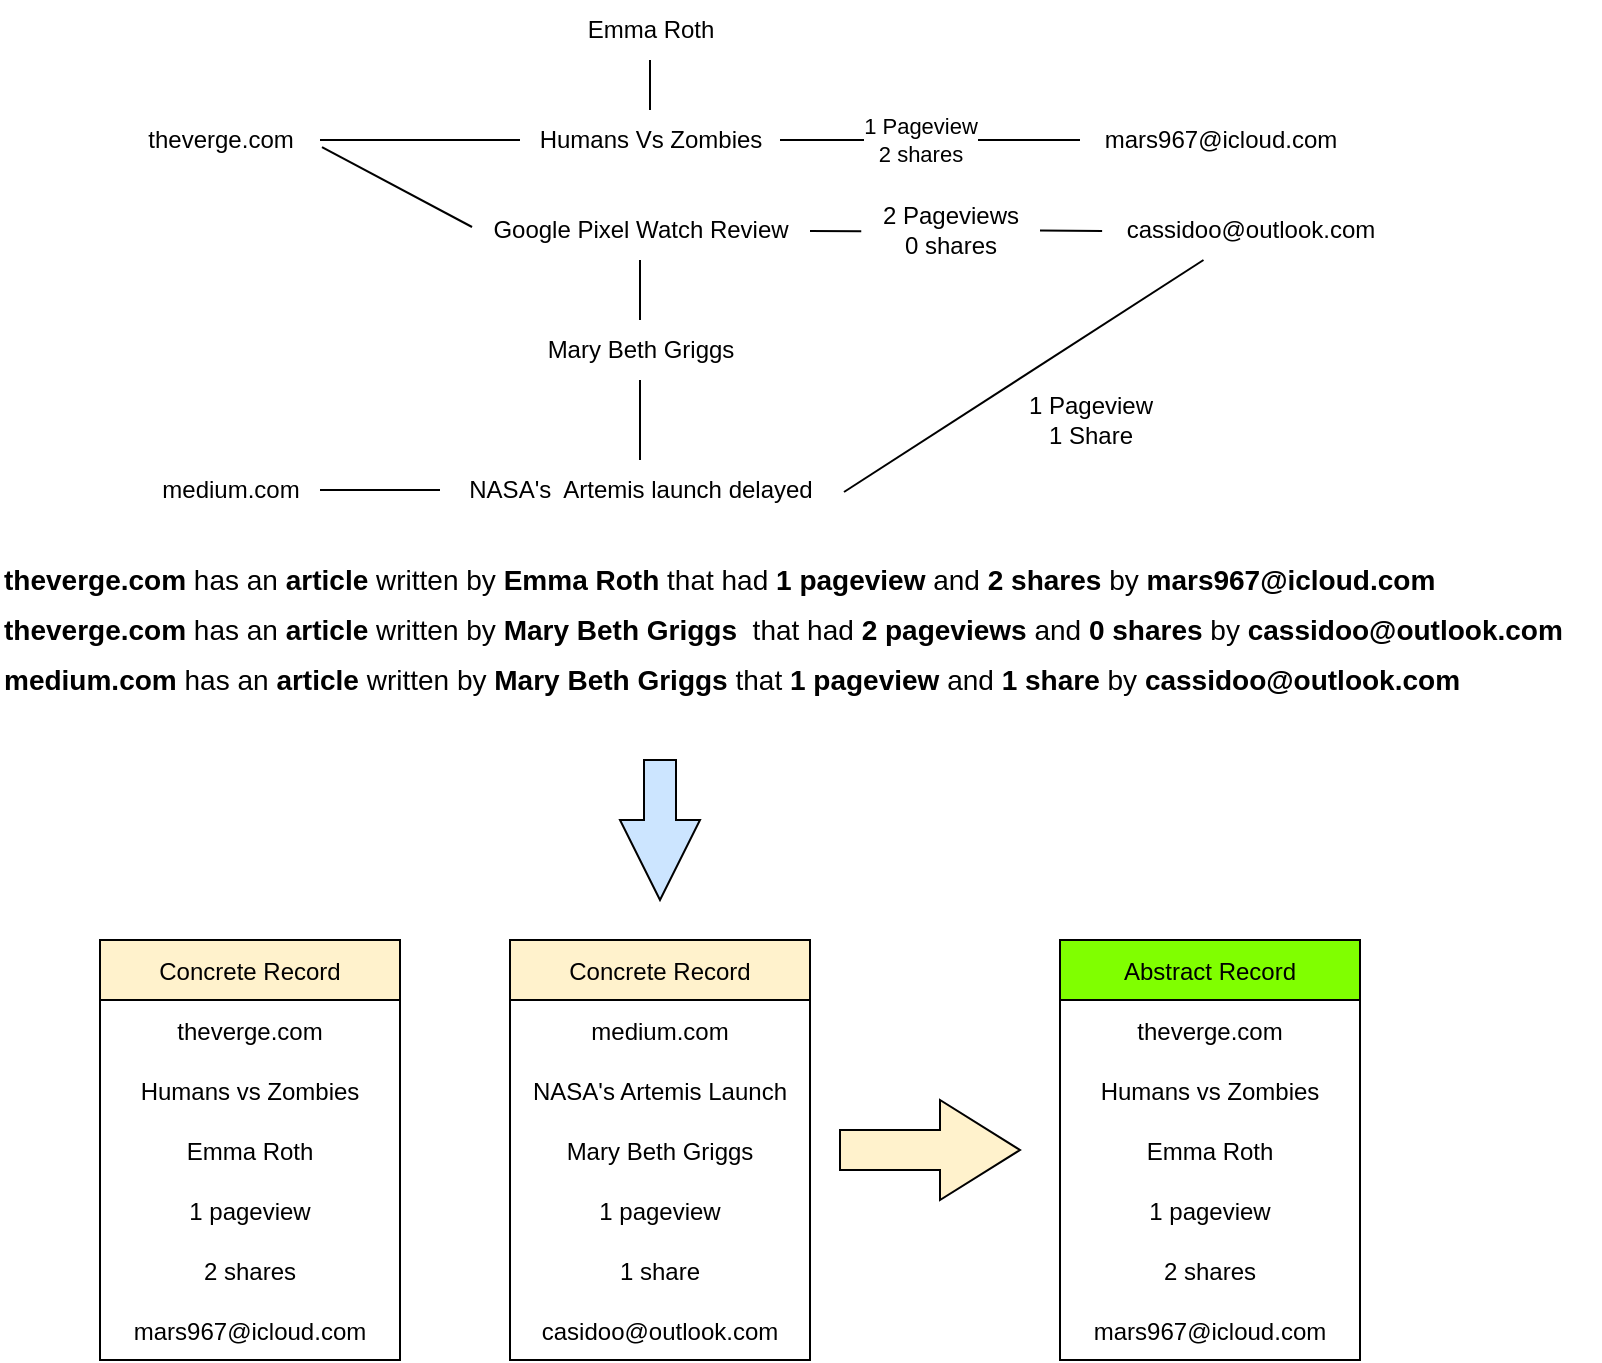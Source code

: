<mxfile version="20.3.0" type="device"><diagram id="_qi3bi2GXQSLPFcrRHTM" name="Page-1"><mxGraphModel dx="946" dy="672" grid="1" gridSize="10" guides="1" tooltips="1" connect="1" arrows="1" fold="1" page="1" pageScale="1" pageWidth="850" pageHeight="1100" math="0" shadow="0"><root><mxCell id="0"/><mxCell id="1" parent="0"/><mxCell id="85cuSfjw54uFMJIVhBJB-24" style="edgeStyle=none;rounded=0;orthogonalLoop=1;jettySize=auto;html=1;entryX=1.01;entryY=0.533;entryDx=0;entryDy=0;entryPerimeter=0;endArrow=none;endFill=0;" edge="1" parent="1" source="85cuSfjw54uFMJIVhBJB-11" target="85cuSfjw54uFMJIVhBJB-18"><mxGeometry relative="1" as="geometry"/></mxCell><mxCell id="85cuSfjw54uFMJIVhBJB-5" style="edgeStyle=orthogonalEdgeStyle;rounded=0;orthogonalLoop=1;jettySize=auto;html=1;endArrow=none;endFill=0;" edge="1" parent="1" source="85cuSfjw54uFMJIVhBJB-1" target="85cuSfjw54uFMJIVhBJB-2"><mxGeometry relative="1" as="geometry"/></mxCell><mxCell id="85cuSfjw54uFMJIVhBJB-10" style="rounded=0;orthogonalLoop=1;jettySize=auto;html=1;entryX=0.006;entryY=0.45;entryDx=0;entryDy=0;entryPerimeter=0;endArrow=none;endFill=0;exitX=1.01;exitY=0.617;exitDx=0;exitDy=0;exitPerimeter=0;" edge="1" parent="1" source="85cuSfjw54uFMJIVhBJB-1" target="85cuSfjw54uFMJIVhBJB-9"><mxGeometry relative="1" as="geometry"/></mxCell><mxCell id="85cuSfjw54uFMJIVhBJB-1" value="theverge.com" style="text;html=1;align=center;verticalAlign=middle;resizable=0;points=[];autosize=1;strokeColor=none;fillColor=none;" vertex="1" parent="1"><mxGeometry x="100" y="95" width="100" height="30" as="geometry"/></mxCell><mxCell id="85cuSfjw54uFMJIVhBJB-6" style="edgeStyle=orthogonalEdgeStyle;rounded=0;orthogonalLoop=1;jettySize=auto;html=1;endArrow=none;endFill=0;" edge="1" parent="1" source="85cuSfjw54uFMJIVhBJB-2" target="85cuSfjw54uFMJIVhBJB-4"><mxGeometry relative="1" as="geometry"/></mxCell><mxCell id="85cuSfjw54uFMJIVhBJB-7" value="1 Pageview&lt;br&gt;2 shares" style="edgeLabel;html=1;align=center;verticalAlign=middle;resizable=0;points=[];" vertex="1" connectable="0" parent="85cuSfjw54uFMJIVhBJB-6"><mxGeometry x="-0.213" y="-1" relative="1" as="geometry"><mxPoint x="11" y="-1" as="offset"/></mxGeometry></mxCell><mxCell id="85cuSfjw54uFMJIVhBJB-2" value="Humans Vs Zombies" style="text;html=1;align=center;verticalAlign=middle;resizable=0;points=[];autosize=1;strokeColor=none;fillColor=none;" vertex="1" parent="1"><mxGeometry x="300" y="95" width="130" height="30" as="geometry"/></mxCell><mxCell id="85cuSfjw54uFMJIVhBJB-8" style="edgeStyle=orthogonalEdgeStyle;rounded=0;orthogonalLoop=1;jettySize=auto;html=1;endArrow=none;endFill=0;" edge="1" parent="1" source="85cuSfjw54uFMJIVhBJB-3" target="85cuSfjw54uFMJIVhBJB-2"><mxGeometry relative="1" as="geometry"/></mxCell><mxCell id="85cuSfjw54uFMJIVhBJB-3" value="Emma Roth" style="text;html=1;align=center;verticalAlign=middle;resizable=0;points=[];autosize=1;strokeColor=none;fillColor=none;" vertex="1" parent="1"><mxGeometry x="320" y="40" width="90" height="30" as="geometry"/></mxCell><mxCell id="85cuSfjw54uFMJIVhBJB-4" value="mars967@icloud.com" style="text;html=1;align=center;verticalAlign=middle;resizable=0;points=[];autosize=1;strokeColor=none;fillColor=none;" vertex="1" parent="1"><mxGeometry x="580" y="95" width="140" height="30" as="geometry"/></mxCell><mxCell id="85cuSfjw54uFMJIVhBJB-12" style="edgeStyle=none;rounded=0;orthogonalLoop=1;jettySize=auto;html=1;entryX=0.007;entryY=0.517;entryDx=0;entryDy=0;entryPerimeter=0;endArrow=none;endFill=0;startArrow=none;" edge="1" parent="1" source="85cuSfjw54uFMJIVhBJB-13" target="85cuSfjw54uFMJIVhBJB-11"><mxGeometry relative="1" as="geometry"/></mxCell><mxCell id="85cuSfjw54uFMJIVhBJB-9" value="Google Pixel Watch Review" style="text;html=1;align=center;verticalAlign=middle;resizable=0;points=[];autosize=1;strokeColor=none;fillColor=none;" vertex="1" parent="1"><mxGeometry x="275" y="140" width="170" height="30" as="geometry"/></mxCell><mxCell id="85cuSfjw54uFMJIVhBJB-11" value="cassidoo@outlook.com" style="text;html=1;align=center;verticalAlign=middle;resizable=0;points=[];autosize=1;strokeColor=none;fillColor=none;" vertex="1" parent="1"><mxGeometry x="590" y="140" width="150" height="30" as="geometry"/></mxCell><mxCell id="85cuSfjw54uFMJIVhBJB-13" value="2 Pageviews&lt;br&gt;0 shares" style="text;html=1;align=center;verticalAlign=middle;resizable=0;points=[];autosize=1;strokeColor=none;fillColor=none;" vertex="1" parent="1"><mxGeometry x="470" y="135" width="90" height="40" as="geometry"/></mxCell><mxCell id="85cuSfjw54uFMJIVhBJB-14" value="" style="edgeStyle=none;rounded=0;orthogonalLoop=1;jettySize=auto;html=1;entryX=0.007;entryY=0.517;entryDx=0;entryDy=0;entryPerimeter=0;endArrow=none;endFill=0;" edge="1" parent="1" source="85cuSfjw54uFMJIVhBJB-9" target="85cuSfjw54uFMJIVhBJB-13"><mxGeometry relative="1" as="geometry"><mxPoint x="450" y="155.201" as="sourcePoint"/><mxPoint x="581.05" y="155.51" as="targetPoint"/></mxGeometry></mxCell><mxCell id="85cuSfjw54uFMJIVhBJB-16" value="" style="edgeStyle=none;rounded=0;orthogonalLoop=1;jettySize=auto;html=1;endArrow=none;endFill=0;" edge="1" parent="1" source="85cuSfjw54uFMJIVhBJB-15" target="85cuSfjw54uFMJIVhBJB-9"><mxGeometry relative="1" as="geometry"/></mxCell><mxCell id="85cuSfjw54uFMJIVhBJB-15" value="Mary Beth Griggs" style="text;html=1;align=center;verticalAlign=middle;resizable=0;points=[];autosize=1;strokeColor=none;fillColor=none;" vertex="1" parent="1"><mxGeometry x="300" y="200" width="120" height="30" as="geometry"/></mxCell><mxCell id="85cuSfjw54uFMJIVhBJB-19" style="edgeStyle=none;rounded=0;orthogonalLoop=1;jettySize=auto;html=1;endArrow=none;endFill=0;" edge="1" parent="1" source="85cuSfjw54uFMJIVhBJB-17" target="85cuSfjw54uFMJIVhBJB-18"><mxGeometry relative="1" as="geometry"><mxPoint x="220" y="285" as="sourcePoint"/></mxGeometry></mxCell><mxCell id="85cuSfjw54uFMJIVhBJB-17" value="medium.com" style="text;html=1;align=center;verticalAlign=middle;resizable=0;points=[];autosize=1;strokeColor=none;fillColor=none;" vertex="1" parent="1"><mxGeometry x="110" y="270" width="90" height="30" as="geometry"/></mxCell><mxCell id="85cuSfjw54uFMJIVhBJB-22" style="edgeStyle=none;rounded=0;orthogonalLoop=1;jettySize=auto;html=1;endArrow=none;endFill=0;" edge="1" parent="1" source="85cuSfjw54uFMJIVhBJB-18" target="85cuSfjw54uFMJIVhBJB-15"><mxGeometry relative="1" as="geometry"/></mxCell><mxCell id="85cuSfjw54uFMJIVhBJB-18" value="NASA's&amp;nbsp; Artemis launch delayed" style="text;html=1;align=center;verticalAlign=middle;resizable=0;points=[];autosize=1;strokeColor=none;fillColor=none;" vertex="1" parent="1"><mxGeometry x="260" y="270" width="200" height="30" as="geometry"/></mxCell><mxCell id="85cuSfjw54uFMJIVhBJB-20" style="edgeStyle=none;rounded=0;orthogonalLoop=1;jettySize=auto;html=1;entryX=0.5;entryY=1.133;entryDx=0;entryDy=0;entryPerimeter=0;endArrow=none;endFill=0;" edge="1" parent="1" source="85cuSfjw54uFMJIVhBJB-15" target="85cuSfjw54uFMJIVhBJB-15"><mxGeometry relative="1" as="geometry"/></mxCell><mxCell id="85cuSfjw54uFMJIVhBJB-26" value="1 Pageview&lt;br&gt;1 Share" style="text;html=1;align=center;verticalAlign=middle;resizable=0;points=[];autosize=1;strokeColor=none;fillColor=none;" vertex="1" parent="1"><mxGeometry x="540" y="230" width="90" height="40" as="geometry"/></mxCell><mxCell id="85cuSfjw54uFMJIVhBJB-30" value="Concrete Record" style="swimlane;fontStyle=0;childLayout=stackLayout;horizontal=1;startSize=30;horizontalStack=0;resizeParent=1;resizeParentMax=0;resizeLast=0;collapsible=1;marginBottom=0;fillColor=#FFF2CC;align=center;" vertex="1" parent="1"><mxGeometry x="90" y="510" width="150" height="210" as="geometry"/></mxCell><mxCell id="85cuSfjw54uFMJIVhBJB-31" value="theverge.com" style="text;strokeColor=none;fillColor=none;align=center;verticalAlign=middle;spacingLeft=4;spacingRight=4;overflow=hidden;points=[[0,0.5],[1,0.5]];portConstraint=eastwest;rotatable=0;" vertex="1" parent="85cuSfjw54uFMJIVhBJB-30"><mxGeometry y="30" width="150" height="30" as="geometry"/></mxCell><mxCell id="85cuSfjw54uFMJIVhBJB-33" value="Humans vs Zombies" style="text;strokeColor=none;fillColor=none;align=center;verticalAlign=middle;spacingLeft=4;spacingRight=4;overflow=hidden;points=[[0,0.5],[1,0.5]];portConstraint=eastwest;rotatable=0;" vertex="1" parent="85cuSfjw54uFMJIVhBJB-30"><mxGeometry y="60" width="150" height="30" as="geometry"/></mxCell><mxCell id="85cuSfjw54uFMJIVhBJB-34" value="Emma Roth" style="text;strokeColor=none;fillColor=none;align=center;verticalAlign=middle;spacingLeft=4;spacingRight=4;overflow=hidden;points=[[0,0.5],[1,0.5]];portConstraint=eastwest;rotatable=0;" vertex="1" parent="85cuSfjw54uFMJIVhBJB-30"><mxGeometry y="90" width="150" height="30" as="geometry"/></mxCell><mxCell id="85cuSfjw54uFMJIVhBJB-35" value="1 pageview" style="text;strokeColor=none;fillColor=none;align=center;verticalAlign=middle;spacingLeft=4;spacingRight=4;overflow=hidden;points=[[0,0.5],[1,0.5]];portConstraint=eastwest;rotatable=0;" vertex="1" parent="85cuSfjw54uFMJIVhBJB-30"><mxGeometry y="120" width="150" height="30" as="geometry"/></mxCell><mxCell id="85cuSfjw54uFMJIVhBJB-36" value="2 shares" style="text;strokeColor=none;fillColor=none;align=center;verticalAlign=middle;spacingLeft=4;spacingRight=4;overflow=hidden;points=[[0,0.5],[1,0.5]];portConstraint=eastwest;rotatable=0;" vertex="1" parent="85cuSfjw54uFMJIVhBJB-30"><mxGeometry y="150" width="150" height="30" as="geometry"/></mxCell><mxCell id="85cuSfjw54uFMJIVhBJB-37" value="mars967@icloud.com" style="text;strokeColor=none;fillColor=none;align=center;verticalAlign=middle;spacingLeft=4;spacingRight=4;overflow=hidden;points=[[0,0.5],[1,0.5]];portConstraint=eastwest;rotatable=0;" vertex="1" parent="85cuSfjw54uFMJIVhBJB-30"><mxGeometry y="180" width="150" height="30" as="geometry"/></mxCell><mxCell id="85cuSfjw54uFMJIVhBJB-38" value="Concrete Record" style="swimlane;fontStyle=0;childLayout=stackLayout;horizontal=1;startSize=30;horizontalStack=0;resizeParent=1;resizeParentMax=0;resizeLast=0;collapsible=1;marginBottom=0;fillColor=#FFF2CC;align=center;" vertex="1" parent="1"><mxGeometry x="295" y="510" width="150" height="210" as="geometry"/></mxCell><mxCell id="85cuSfjw54uFMJIVhBJB-39" value="medium.com" style="text;strokeColor=none;fillColor=none;align=center;verticalAlign=middle;spacingLeft=4;spacingRight=4;overflow=hidden;points=[[0,0.5],[1,0.5]];portConstraint=eastwest;rotatable=0;" vertex="1" parent="85cuSfjw54uFMJIVhBJB-38"><mxGeometry y="30" width="150" height="30" as="geometry"/></mxCell><mxCell id="85cuSfjw54uFMJIVhBJB-40" value="NASA's Artemis Launch" style="text;strokeColor=none;fillColor=none;align=center;verticalAlign=middle;spacingLeft=4;spacingRight=4;overflow=hidden;points=[[0,0.5],[1,0.5]];portConstraint=eastwest;rotatable=0;" vertex="1" parent="85cuSfjw54uFMJIVhBJB-38"><mxGeometry y="60" width="150" height="30" as="geometry"/></mxCell><mxCell id="85cuSfjw54uFMJIVhBJB-41" value="Mary Beth Griggs" style="text;strokeColor=none;fillColor=none;align=center;verticalAlign=middle;spacingLeft=4;spacingRight=4;overflow=hidden;points=[[0,0.5],[1,0.5]];portConstraint=eastwest;rotatable=0;" vertex="1" parent="85cuSfjw54uFMJIVhBJB-38"><mxGeometry y="90" width="150" height="30" as="geometry"/></mxCell><mxCell id="85cuSfjw54uFMJIVhBJB-42" value="1 pageview" style="text;strokeColor=none;fillColor=none;align=center;verticalAlign=middle;spacingLeft=4;spacingRight=4;overflow=hidden;points=[[0,0.5],[1,0.5]];portConstraint=eastwest;rotatable=0;" vertex="1" parent="85cuSfjw54uFMJIVhBJB-38"><mxGeometry y="120" width="150" height="30" as="geometry"/></mxCell><mxCell id="85cuSfjw54uFMJIVhBJB-43" value="1 share" style="text;strokeColor=none;fillColor=none;align=center;verticalAlign=middle;spacingLeft=4;spacingRight=4;overflow=hidden;points=[[0,0.5],[1,0.5]];portConstraint=eastwest;rotatable=0;" vertex="1" parent="85cuSfjw54uFMJIVhBJB-38"><mxGeometry y="150" width="150" height="30" as="geometry"/></mxCell><mxCell id="85cuSfjw54uFMJIVhBJB-44" value="casidoo@outlook.com" style="text;strokeColor=none;fillColor=none;align=center;verticalAlign=middle;spacingLeft=4;spacingRight=4;overflow=hidden;points=[[0,0.5],[1,0.5]];portConstraint=eastwest;rotatable=0;" vertex="1" parent="85cuSfjw54uFMJIVhBJB-38"><mxGeometry y="180" width="150" height="30" as="geometry"/></mxCell><mxCell id="85cuSfjw54uFMJIVhBJB-45" value="Abstract Record" style="swimlane;fontStyle=0;childLayout=stackLayout;horizontal=1;startSize=30;horizontalStack=0;resizeParent=1;resizeParentMax=0;resizeLast=0;collapsible=1;marginBottom=0;fillColor=#80FF00;align=center;" vertex="1" parent="1"><mxGeometry x="570" y="510" width="150" height="210" as="geometry"/></mxCell><mxCell id="85cuSfjw54uFMJIVhBJB-46" value="theverge.com" style="text;strokeColor=none;fillColor=none;align=center;verticalAlign=middle;spacingLeft=4;spacingRight=4;overflow=hidden;points=[[0,0.5],[1,0.5]];portConstraint=eastwest;rotatable=0;" vertex="1" parent="85cuSfjw54uFMJIVhBJB-45"><mxGeometry y="30" width="150" height="30" as="geometry"/></mxCell><mxCell id="85cuSfjw54uFMJIVhBJB-47" value="Humans vs Zombies" style="text;strokeColor=none;fillColor=none;align=center;verticalAlign=middle;spacingLeft=4;spacingRight=4;overflow=hidden;points=[[0,0.5],[1,0.5]];portConstraint=eastwest;rotatable=0;" vertex="1" parent="85cuSfjw54uFMJIVhBJB-45"><mxGeometry y="60" width="150" height="30" as="geometry"/></mxCell><mxCell id="85cuSfjw54uFMJIVhBJB-48" value="Emma Roth" style="text;strokeColor=none;fillColor=none;align=center;verticalAlign=middle;spacingLeft=4;spacingRight=4;overflow=hidden;points=[[0,0.5],[1,0.5]];portConstraint=eastwest;rotatable=0;" vertex="1" parent="85cuSfjw54uFMJIVhBJB-45"><mxGeometry y="90" width="150" height="30" as="geometry"/></mxCell><mxCell id="85cuSfjw54uFMJIVhBJB-49" value="1 pageview" style="text;strokeColor=none;fillColor=none;align=center;verticalAlign=middle;spacingLeft=4;spacingRight=4;overflow=hidden;points=[[0,0.5],[1,0.5]];portConstraint=eastwest;rotatable=0;" vertex="1" parent="85cuSfjw54uFMJIVhBJB-45"><mxGeometry y="120" width="150" height="30" as="geometry"/></mxCell><mxCell id="85cuSfjw54uFMJIVhBJB-50" value="2 shares" style="text;strokeColor=none;fillColor=none;align=center;verticalAlign=middle;spacingLeft=4;spacingRight=4;overflow=hidden;points=[[0,0.5],[1,0.5]];portConstraint=eastwest;rotatable=0;" vertex="1" parent="85cuSfjw54uFMJIVhBJB-45"><mxGeometry y="150" width="150" height="30" as="geometry"/></mxCell><mxCell id="85cuSfjw54uFMJIVhBJB-51" value="mars967@icloud.com" style="text;strokeColor=none;fillColor=none;align=center;verticalAlign=middle;spacingLeft=4;spacingRight=4;overflow=hidden;points=[[0,0.5],[1,0.5]];portConstraint=eastwest;rotatable=0;" vertex="1" parent="85cuSfjw54uFMJIVhBJB-45"><mxGeometry y="180" width="150" height="30" as="geometry"/></mxCell><mxCell id="85cuSfjw54uFMJIVhBJB-52" value="" style="html=1;shadow=0;dashed=0;align=center;verticalAlign=middle;shape=mxgraph.arrows2.arrow;dy=0.6;dx=40;direction=south;notch=0;fillColor=#CCE5FF;" vertex="1" parent="1"><mxGeometry x="350" y="420" width="40" height="70" as="geometry"/></mxCell><mxCell id="85cuSfjw54uFMJIVhBJB-53" value="" style="html=1;shadow=0;dashed=0;align=center;verticalAlign=middle;shape=mxgraph.arrows2.arrow;dy=0.6;dx=40;notch=0;fillColor=#FFF2CC;" vertex="1" parent="1"><mxGeometry x="460" y="590" width="90" height="50" as="geometry"/></mxCell><mxCell id="85cuSfjw54uFMJIVhBJB-54" value="&lt;font style=&quot;font-size: 14px;&quot;&gt;&lt;b&gt;theverge.com&lt;/b&gt; has an &lt;b&gt;article&lt;/b&gt; written by &lt;b&gt;Emma Roth&lt;/b&gt; that had &lt;b&gt;1 pageview&lt;/b&gt; and &lt;b&gt;2 shares&lt;/b&gt;&amp;nbsp;by&amp;nbsp;&lt;b&gt;mars967@icloud.com&amp;nbsp;&lt;/b&gt;&lt;/font&gt;" style="text;html=1;align=left;verticalAlign=middle;resizable=0;points=[];autosize=1;strokeColor=none;fillColor=none;" vertex="1" parent="1"><mxGeometry x="40" y="315" width="740" height="30" as="geometry"/></mxCell><mxCell id="85cuSfjw54uFMJIVhBJB-55" value="&lt;b&gt;theverge.com&lt;/b&gt; has an &lt;b&gt;article&lt;/b&gt; written by &lt;b&gt;Mary Beth Griggs&lt;/b&gt;&amp;nbsp; that had &lt;b&gt;2 pageviews&lt;/b&gt; and &lt;b&gt;0 shares&lt;/b&gt;&amp;nbsp;by&amp;nbsp;&lt;b&gt;cassidoo@outlook.com&lt;/b&gt;" style="text;html=1;align=left;verticalAlign=middle;resizable=0;points=[];autosize=1;strokeColor=none;fillColor=none;fontSize=14;" vertex="1" parent="1"><mxGeometry x="40" y="340" width="800" height="30" as="geometry"/></mxCell><mxCell id="85cuSfjw54uFMJIVhBJB-56" value="&lt;b&gt;medium.com&lt;/b&gt; has an &lt;b&gt;article&lt;/b&gt; written by &lt;b&gt;Mary Beth Griggs&lt;/b&gt; that &lt;b&gt;1 pageview &lt;/b&gt;and &lt;b&gt;1 share&lt;/b&gt; by &lt;b&gt;cassidoo@outlook.com&lt;/b&gt;&amp;nbsp;" style="text;html=1;align=left;verticalAlign=middle;resizable=0;points=[];autosize=1;strokeColor=none;fillColor=none;fontSize=14;" vertex="1" parent="1"><mxGeometry x="40" y="365" width="760" height="30" as="geometry"/></mxCell></root></mxGraphModel></diagram></mxfile>